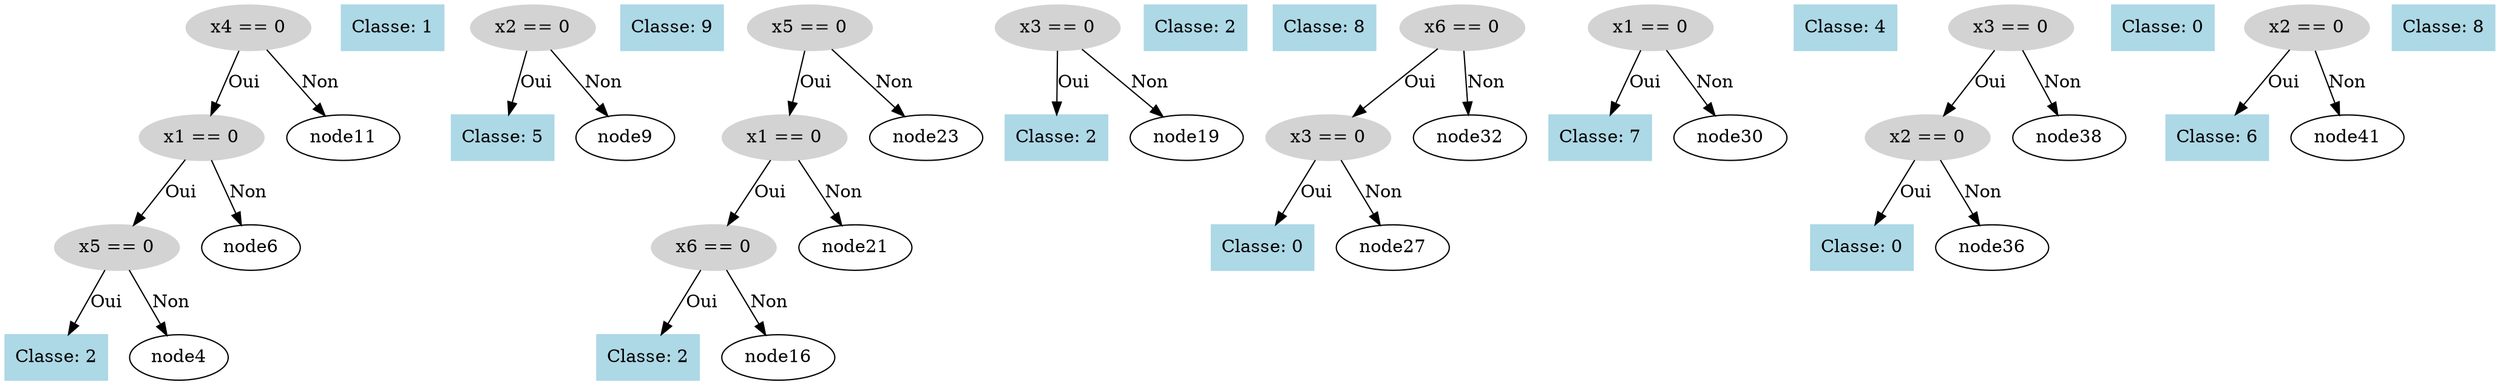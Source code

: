 digraph DecisionTree {
  node0 [label="x4 == 0", shape=ellipse, style=filled, color=lightgray];
  node0 -> node1 [label="Oui"];
  node1 [label="x1 == 0", shape=ellipse, style=filled, color=lightgray];
  node1 -> node2 [label="Oui"];
  node2 [label="x5 == 0", shape=ellipse, style=filled, color=lightgray];
  node2 -> node3 [label="Oui"];
  node3 [label="Classe: 2", shape=box, style=filled, color=lightblue];
  node2 -> node4 [label="Non"];
  node5 [label="Classe: 1", shape=box, style=filled, color=lightblue];
  node1 -> node6 [label="Non"];
  node7 [label="x2 == 0", shape=ellipse, style=filled, color=lightgray];
  node7 -> node8 [label="Oui"];
  node8 [label="Classe: 5", shape=box, style=filled, color=lightblue];
  node7 -> node9 [label="Non"];
  node10 [label="Classe: 9", shape=box, style=filled, color=lightblue];
  node0 -> node11 [label="Non"];
  node12 [label="x5 == 0", shape=ellipse, style=filled, color=lightgray];
  node12 -> node13 [label="Oui"];
  node13 [label="x1 == 0", shape=ellipse, style=filled, color=lightgray];
  node13 -> node14 [label="Oui"];
  node14 [label="x6 == 0", shape=ellipse, style=filled, color=lightgray];
  node14 -> node15 [label="Oui"];
  node15 [label="Classe: 2", shape=box, style=filled, color=lightblue];
  node14 -> node16 [label="Non"];
  node17 [label="x3 == 0", shape=ellipse, style=filled, color=lightgray];
  node17 -> node18 [label="Oui"];
  node18 [label="Classe: 2", shape=box, style=filled, color=lightblue];
  node17 -> node19 [label="Non"];
  node20 [label="Classe: 2", shape=box, style=filled, color=lightblue];
  node13 -> node21 [label="Non"];
  node22 [label="Classe: 8", shape=box, style=filled, color=lightblue];
  node12 -> node23 [label="Non"];
  node24 [label="x6 == 0", shape=ellipse, style=filled, color=lightgray];
  node24 -> node25 [label="Oui"];
  node25 [label="x3 == 0", shape=ellipse, style=filled, color=lightgray];
  node25 -> node26 [label="Oui"];
  node26 [label="Classe: 0", shape=box, style=filled, color=lightblue];
  node25 -> node27 [label="Non"];
  node28 [label="x1 == 0", shape=ellipse, style=filled, color=lightgray];
  node28 -> node29 [label="Oui"];
  node29 [label="Classe: 7", shape=box, style=filled, color=lightblue];
  node28 -> node30 [label="Non"];
  node31 [label="Classe: 4", shape=box, style=filled, color=lightblue];
  node24 -> node32 [label="Non"];
  node33 [label="x3 == 0", shape=ellipse, style=filled, color=lightgray];
  node33 -> node34 [label="Oui"];
  node34 [label="x2 == 0", shape=ellipse, style=filled, color=lightgray];
  node34 -> node35 [label="Oui"];
  node35 [label="Classe: 0", shape=box, style=filled, color=lightblue];
  node34 -> node36 [label="Non"];
  node37 [label="Classe: 0", shape=box, style=filled, color=lightblue];
  node33 -> node38 [label="Non"];
  node39 [label="x2 == 0", shape=ellipse, style=filled, color=lightgray];
  node39 -> node40 [label="Oui"];
  node40 [label="Classe: 6", shape=box, style=filled, color=lightblue];
  node39 -> node41 [label="Non"];
  node42 [label="Classe: 8", shape=box, style=filled, color=lightblue];
}
